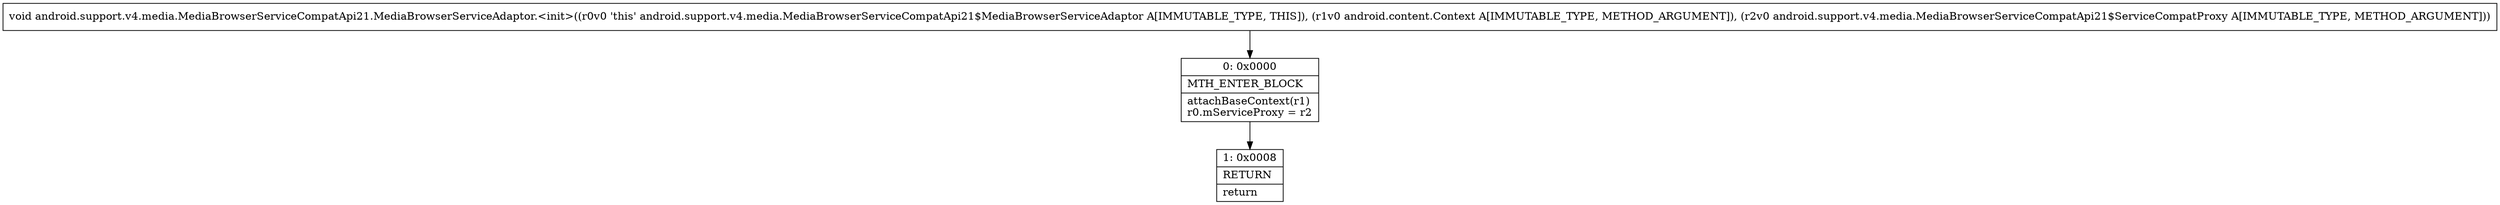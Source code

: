 digraph "CFG forandroid.support.v4.media.MediaBrowserServiceCompatApi21.MediaBrowserServiceAdaptor.\<init\>(Landroid\/content\/Context;Landroid\/support\/v4\/media\/MediaBrowserServiceCompatApi21$ServiceCompatProxy;)V" {
Node_0 [shape=record,label="{0\:\ 0x0000|MTH_ENTER_BLOCK\l|attachBaseContext(r1)\lr0.mServiceProxy = r2\l}"];
Node_1 [shape=record,label="{1\:\ 0x0008|RETURN\l|return\l}"];
MethodNode[shape=record,label="{void android.support.v4.media.MediaBrowserServiceCompatApi21.MediaBrowserServiceAdaptor.\<init\>((r0v0 'this' android.support.v4.media.MediaBrowserServiceCompatApi21$MediaBrowserServiceAdaptor A[IMMUTABLE_TYPE, THIS]), (r1v0 android.content.Context A[IMMUTABLE_TYPE, METHOD_ARGUMENT]), (r2v0 android.support.v4.media.MediaBrowserServiceCompatApi21$ServiceCompatProxy A[IMMUTABLE_TYPE, METHOD_ARGUMENT])) }"];
MethodNode -> Node_0;
Node_0 -> Node_1;
}

